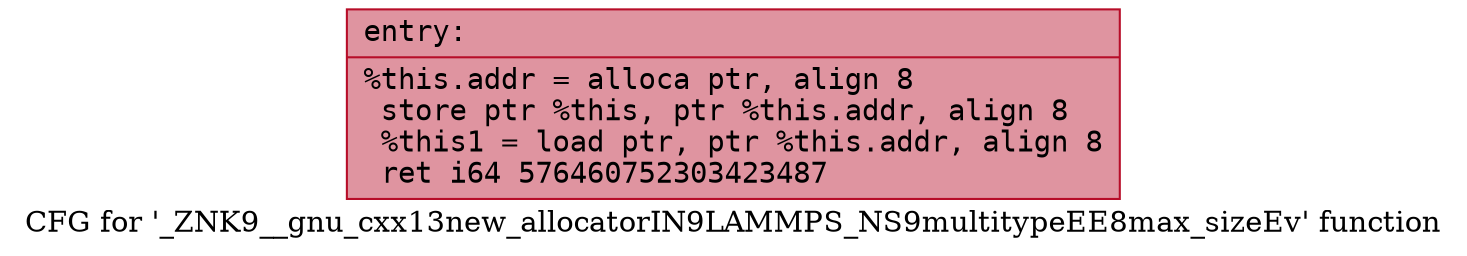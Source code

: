 digraph "CFG for '_ZNK9__gnu_cxx13new_allocatorIN9LAMMPS_NS9multitypeEE8max_sizeEv' function" {
	label="CFG for '_ZNK9__gnu_cxx13new_allocatorIN9LAMMPS_NS9multitypeEE8max_sizeEv' function";

	Node0x55bd405d6000 [shape=record,color="#b70d28ff", style=filled, fillcolor="#b70d2870" fontname="Courier",label="{entry:\l|  %this.addr = alloca ptr, align 8\l  store ptr %this, ptr %this.addr, align 8\l  %this1 = load ptr, ptr %this.addr, align 8\l  ret i64 576460752303423487\l}"];
}
